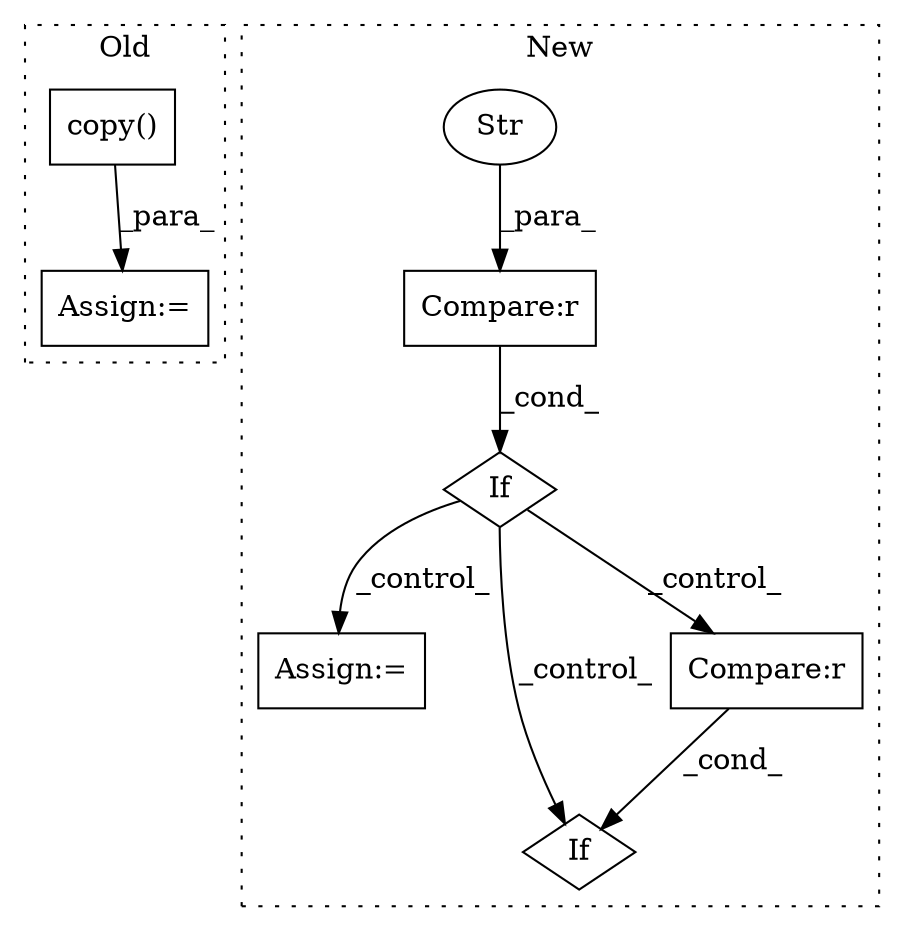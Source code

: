 digraph G {
subgraph cluster0 {
1 [label="copy()" a="75" s="1743" l="16" shape="box"];
4 [label="Assign:=" a="68" s="1740" l="3" shape="box"];
label = "Old";
style="dotted";
}
subgraph cluster1 {
2 [label="If" a="96" s="2852" l="3" shape="diamond"];
3 [label="Assign:=" a="68" s="3009" l="3" shape="box"];
5 [label="Compare:r" a="40" s="2886" l="33" shape="box"];
6 [label="Str" a="66" s="2912" l="7" shape="ellipse"];
7 [label="If" a="96" s="3194" l="0" shape="diamond"];
8 [label="Compare:r" a="40" s="3194" l="48" shape="box"];
label = "New";
style="dotted";
}
1 -> 4 [label="_para_"];
2 -> 3 [label="_control_"];
2 -> 8 [label="_control_"];
2 -> 7 [label="_control_"];
5 -> 2 [label="_cond_"];
6 -> 5 [label="_para_"];
8 -> 7 [label="_cond_"];
}